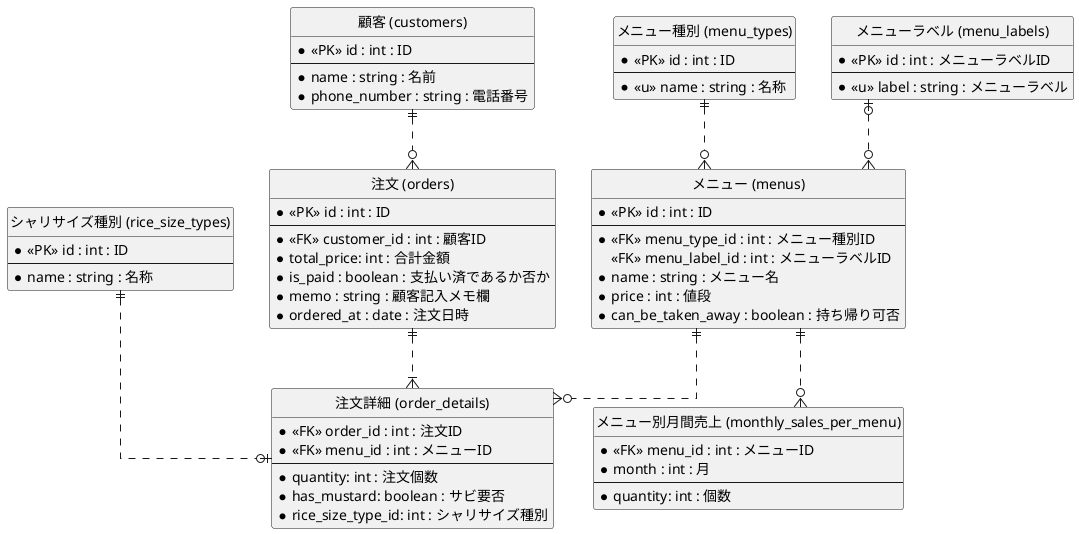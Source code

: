 @startuml sushi
 hide circle
 skinparam linetype ortho
 
 entity "メニュー (menus)" as menus {
     * <<PK>> id : int : ID
     --
     * <<FK>> menu_type_id : int : メニュー種別ID
     <<FK>> menu_label_id : int : メニューラベルID
     * name : string : メニュー名
     * price : int : 値段
     * can_be_taken_away : boolean : 持ち帰り可否
 }

 entity "メニュー種別 (menu_types)" as menu_types {
     * <<PK>> id : int : ID
     --
     * <<u>> name : string : 名称
 }

 entity "メニューラベル (menu_labels)" as menu_labels {
     * <<PK>> id : int : メニューラベルID
     --
     * <<u>> label : string : メニューラベル
 }

 entity "顧客 (customers)" as customers {
     * <<PK>> id : int : ID
     --
     * name : string : 名前
     * phone_number : string : 電話番号
 }

 entity "シャリサイズ種別 (rice_size_types)" as rice_size_types {
     * <<PK>> id : int : ID
     --
     * name : string : 名称
 }

entity "注文 (orders)" as orders {
     * <<PK>> id : int : ID
     --
     * <<FK>> customer_id : int : 顧客ID
     * total_price: int : 合計金額     
     * is_paid : boolean : 支払い済であるか否か
     * memo : string : 顧客記入メモ欄
     * ordered_at : date : 注文日時
}

 entity "注文詳細 (order_details)" as order_details {
     * <<FK>> order_id : int : 注文ID
     * <<FK>> menu_id : int : メニューID
     --
     * quantity: int : 注文個数
     * has_mustard: boolean : サビ要否
     * rice_size_type_id: int : シャリサイズ種別
 }

 entity "メニュー別月間売上 (monthly_sales_per_menu)" as monthly_sales_per_menu {
     * <<FK>> menu_id : int : メニューID
     * month : int : 月
     --
     * quantity: int : 個数
 }

customers ||..o{ orders
orders ||..|{ order_details
rice_size_types ||..o| order_details
menus ||..o{ order_details
menu_types ||..o{ menus
menu_labels |o..o{ menus
menus ||..o{ monthly_sales_per_menu

 @enduml
